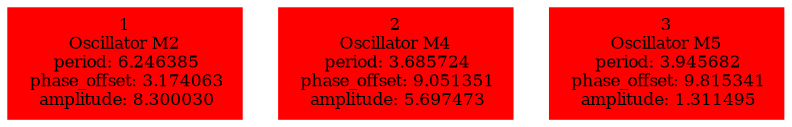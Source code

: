 digraph g{ forcelabels=true;
1 [label=<1<BR />Oscillator M2<BR /> period: 6.246385<BR /> phase_offset: 3.174063<BR /> amplitude: 8.300030>, shape=box,color=red,style=filled,fontsize=8];2 [label=<2<BR />Oscillator M4<BR /> period: 3.685724<BR /> phase_offset: 9.051351<BR /> amplitude: 5.697473>, shape=box,color=red,style=filled,fontsize=8];3 [label=<3<BR />Oscillator M5<BR /> period: 3.945682<BR /> phase_offset: 9.815341<BR /> amplitude: 1.311495>, shape=box,color=red,style=filled,fontsize=8]; }
